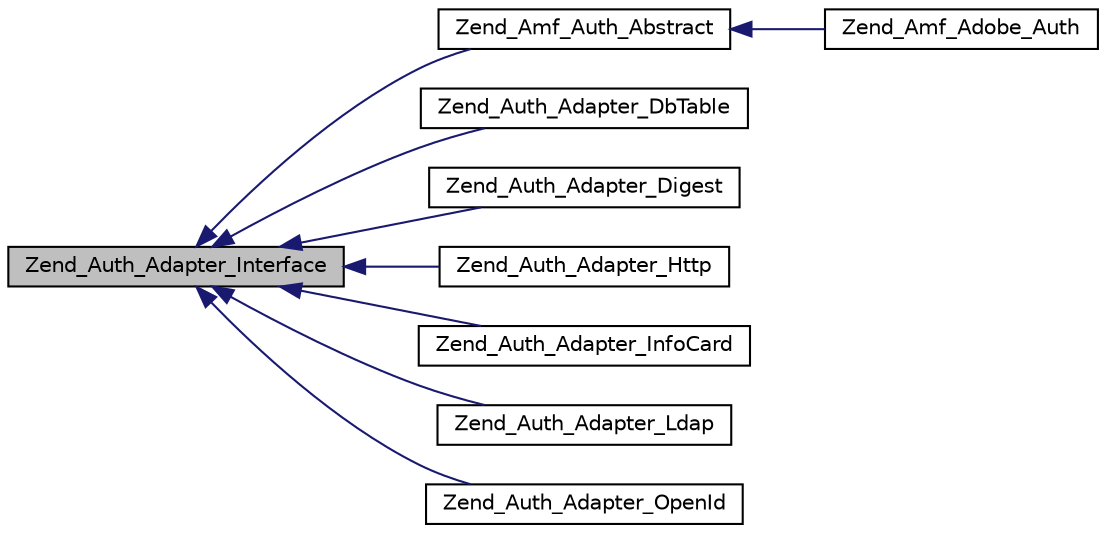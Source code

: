 digraph G
{
  edge [fontname="Helvetica",fontsize="10",labelfontname="Helvetica",labelfontsize="10"];
  node [fontname="Helvetica",fontsize="10",shape=record];
  rankdir="LR";
  Node1 [label="Zend_Auth_Adapter_Interface",height=0.2,width=0.4,color="black", fillcolor="grey75", style="filled" fontcolor="black"];
  Node1 -> Node2 [dir="back",color="midnightblue",fontsize="10",style="solid",fontname="Helvetica"];
  Node2 [label="Zend_Amf_Auth_Abstract",height=0.2,width=0.4,color="black", fillcolor="white", style="filled",URL="$class_zend___amf___auth___abstract.html"];
  Node2 -> Node3 [dir="back",color="midnightblue",fontsize="10",style="solid",fontname="Helvetica"];
  Node3 [label="Zend_Amf_Adobe_Auth",height=0.2,width=0.4,color="black", fillcolor="white", style="filled",URL="$class_zend___amf___adobe___auth.html"];
  Node1 -> Node4 [dir="back",color="midnightblue",fontsize="10",style="solid",fontname="Helvetica"];
  Node4 [label="Zend_Auth_Adapter_DbTable",height=0.2,width=0.4,color="black", fillcolor="white", style="filled",URL="$class_zend___auth___adapter___db_table.html"];
  Node1 -> Node5 [dir="back",color="midnightblue",fontsize="10",style="solid",fontname="Helvetica"];
  Node5 [label="Zend_Auth_Adapter_Digest",height=0.2,width=0.4,color="black", fillcolor="white", style="filled",URL="$class_zend___auth___adapter___digest.html"];
  Node1 -> Node6 [dir="back",color="midnightblue",fontsize="10",style="solid",fontname="Helvetica"];
  Node6 [label="Zend_Auth_Adapter_Http",height=0.2,width=0.4,color="black", fillcolor="white", style="filled",URL="$class_zend___auth___adapter___http.html"];
  Node1 -> Node7 [dir="back",color="midnightblue",fontsize="10",style="solid",fontname="Helvetica"];
  Node7 [label="Zend_Auth_Adapter_InfoCard",height=0.2,width=0.4,color="black", fillcolor="white", style="filled",URL="$class_zend___auth___adapter___info_card.html"];
  Node1 -> Node8 [dir="back",color="midnightblue",fontsize="10",style="solid",fontname="Helvetica"];
  Node8 [label="Zend_Auth_Adapter_Ldap",height=0.2,width=0.4,color="black", fillcolor="white", style="filled",URL="$class_zend___auth___adapter___ldap.html"];
  Node1 -> Node9 [dir="back",color="midnightblue",fontsize="10",style="solid",fontname="Helvetica"];
  Node9 [label="Zend_Auth_Adapter_OpenId",height=0.2,width=0.4,color="black", fillcolor="white", style="filled",URL="$class_zend___auth___adapter___open_id.html"];
}
